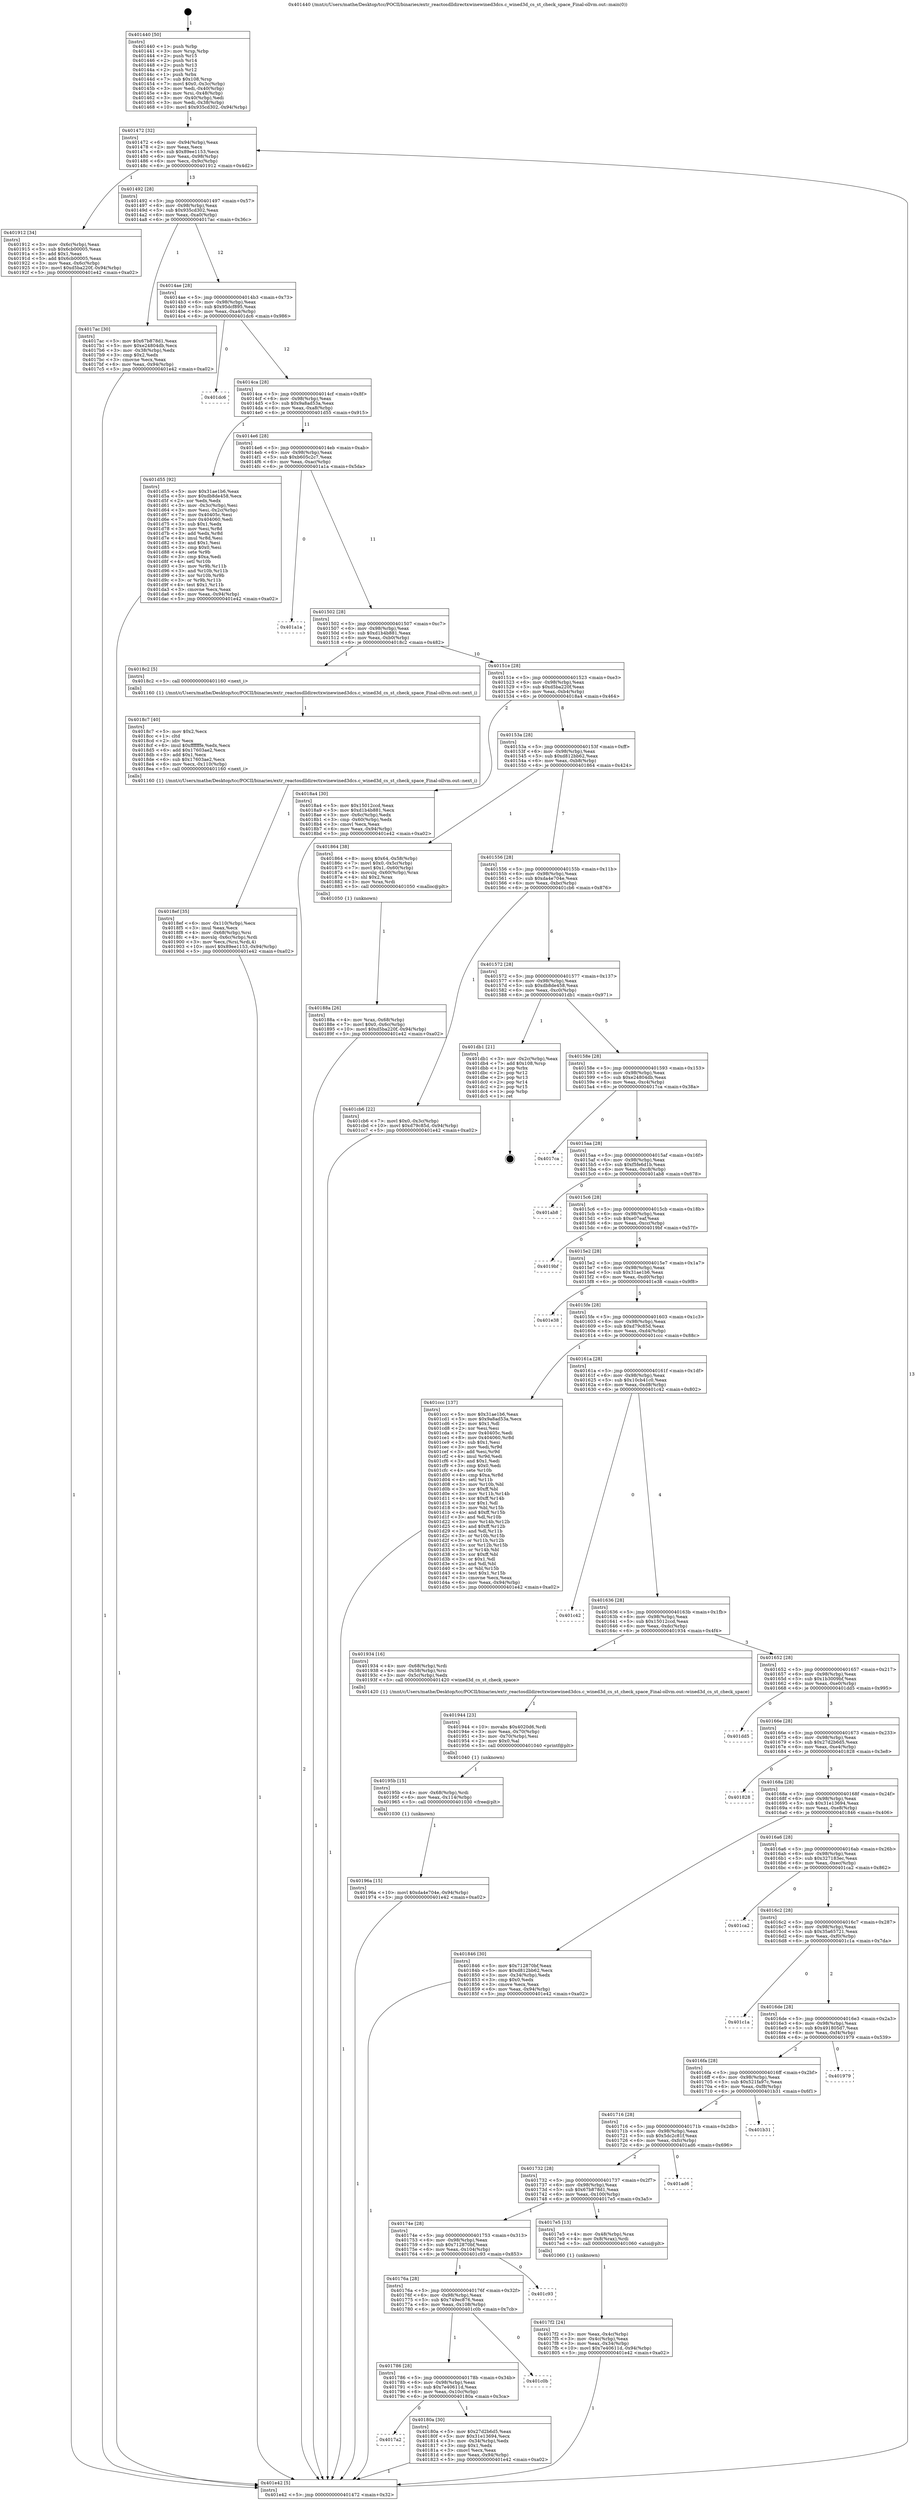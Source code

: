 digraph "0x401440" {
  label = "0x401440 (/mnt/c/Users/mathe/Desktop/tcc/POCII/binaries/extr_reactosdlldirectxwinewined3dcs.c_wined3d_cs_st_check_space_Final-ollvm.out::main(0))"
  labelloc = "t"
  node[shape=record]

  Entry [label="",width=0.3,height=0.3,shape=circle,fillcolor=black,style=filled]
  "0x401472" [label="{
     0x401472 [32]\l
     | [instrs]\l
     &nbsp;&nbsp;0x401472 \<+6\>: mov -0x94(%rbp),%eax\l
     &nbsp;&nbsp;0x401478 \<+2\>: mov %eax,%ecx\l
     &nbsp;&nbsp;0x40147a \<+6\>: sub $0x89ee1153,%ecx\l
     &nbsp;&nbsp;0x401480 \<+6\>: mov %eax,-0x98(%rbp)\l
     &nbsp;&nbsp;0x401486 \<+6\>: mov %ecx,-0x9c(%rbp)\l
     &nbsp;&nbsp;0x40148c \<+6\>: je 0000000000401912 \<main+0x4d2\>\l
  }"]
  "0x401912" [label="{
     0x401912 [34]\l
     | [instrs]\l
     &nbsp;&nbsp;0x401912 \<+3\>: mov -0x6c(%rbp),%eax\l
     &nbsp;&nbsp;0x401915 \<+5\>: sub $0x6cb00005,%eax\l
     &nbsp;&nbsp;0x40191a \<+3\>: add $0x1,%eax\l
     &nbsp;&nbsp;0x40191d \<+5\>: add $0x6cb00005,%eax\l
     &nbsp;&nbsp;0x401922 \<+3\>: mov %eax,-0x6c(%rbp)\l
     &nbsp;&nbsp;0x401925 \<+10\>: movl $0xd5ba220f,-0x94(%rbp)\l
     &nbsp;&nbsp;0x40192f \<+5\>: jmp 0000000000401e42 \<main+0xa02\>\l
  }"]
  "0x401492" [label="{
     0x401492 [28]\l
     | [instrs]\l
     &nbsp;&nbsp;0x401492 \<+5\>: jmp 0000000000401497 \<main+0x57\>\l
     &nbsp;&nbsp;0x401497 \<+6\>: mov -0x98(%rbp),%eax\l
     &nbsp;&nbsp;0x40149d \<+5\>: sub $0x935cd302,%eax\l
     &nbsp;&nbsp;0x4014a2 \<+6\>: mov %eax,-0xa0(%rbp)\l
     &nbsp;&nbsp;0x4014a8 \<+6\>: je 00000000004017ac \<main+0x36c\>\l
  }"]
  Exit [label="",width=0.3,height=0.3,shape=circle,fillcolor=black,style=filled,peripheries=2]
  "0x4017ac" [label="{
     0x4017ac [30]\l
     | [instrs]\l
     &nbsp;&nbsp;0x4017ac \<+5\>: mov $0x67b878d1,%eax\l
     &nbsp;&nbsp;0x4017b1 \<+5\>: mov $0xe24804db,%ecx\l
     &nbsp;&nbsp;0x4017b6 \<+3\>: mov -0x38(%rbp),%edx\l
     &nbsp;&nbsp;0x4017b9 \<+3\>: cmp $0x2,%edx\l
     &nbsp;&nbsp;0x4017bc \<+3\>: cmovne %ecx,%eax\l
     &nbsp;&nbsp;0x4017bf \<+6\>: mov %eax,-0x94(%rbp)\l
     &nbsp;&nbsp;0x4017c5 \<+5\>: jmp 0000000000401e42 \<main+0xa02\>\l
  }"]
  "0x4014ae" [label="{
     0x4014ae [28]\l
     | [instrs]\l
     &nbsp;&nbsp;0x4014ae \<+5\>: jmp 00000000004014b3 \<main+0x73\>\l
     &nbsp;&nbsp;0x4014b3 \<+6\>: mov -0x98(%rbp),%eax\l
     &nbsp;&nbsp;0x4014b9 \<+5\>: sub $0x95dcf895,%eax\l
     &nbsp;&nbsp;0x4014be \<+6\>: mov %eax,-0xa4(%rbp)\l
     &nbsp;&nbsp;0x4014c4 \<+6\>: je 0000000000401dc6 \<main+0x986\>\l
  }"]
  "0x401e42" [label="{
     0x401e42 [5]\l
     | [instrs]\l
     &nbsp;&nbsp;0x401e42 \<+5\>: jmp 0000000000401472 \<main+0x32\>\l
  }"]
  "0x401440" [label="{
     0x401440 [50]\l
     | [instrs]\l
     &nbsp;&nbsp;0x401440 \<+1\>: push %rbp\l
     &nbsp;&nbsp;0x401441 \<+3\>: mov %rsp,%rbp\l
     &nbsp;&nbsp;0x401444 \<+2\>: push %r15\l
     &nbsp;&nbsp;0x401446 \<+2\>: push %r14\l
     &nbsp;&nbsp;0x401448 \<+2\>: push %r13\l
     &nbsp;&nbsp;0x40144a \<+2\>: push %r12\l
     &nbsp;&nbsp;0x40144c \<+1\>: push %rbx\l
     &nbsp;&nbsp;0x40144d \<+7\>: sub $0x108,%rsp\l
     &nbsp;&nbsp;0x401454 \<+7\>: movl $0x0,-0x3c(%rbp)\l
     &nbsp;&nbsp;0x40145b \<+3\>: mov %edi,-0x40(%rbp)\l
     &nbsp;&nbsp;0x40145e \<+4\>: mov %rsi,-0x48(%rbp)\l
     &nbsp;&nbsp;0x401462 \<+3\>: mov -0x40(%rbp),%edi\l
     &nbsp;&nbsp;0x401465 \<+3\>: mov %edi,-0x38(%rbp)\l
     &nbsp;&nbsp;0x401468 \<+10\>: movl $0x935cd302,-0x94(%rbp)\l
  }"]
  "0x40196a" [label="{
     0x40196a [15]\l
     | [instrs]\l
     &nbsp;&nbsp;0x40196a \<+10\>: movl $0xda4e704e,-0x94(%rbp)\l
     &nbsp;&nbsp;0x401974 \<+5\>: jmp 0000000000401e42 \<main+0xa02\>\l
  }"]
  "0x401dc6" [label="{
     0x401dc6\l
  }", style=dashed]
  "0x4014ca" [label="{
     0x4014ca [28]\l
     | [instrs]\l
     &nbsp;&nbsp;0x4014ca \<+5\>: jmp 00000000004014cf \<main+0x8f\>\l
     &nbsp;&nbsp;0x4014cf \<+6\>: mov -0x98(%rbp),%eax\l
     &nbsp;&nbsp;0x4014d5 \<+5\>: sub $0x9a8ad53a,%eax\l
     &nbsp;&nbsp;0x4014da \<+6\>: mov %eax,-0xa8(%rbp)\l
     &nbsp;&nbsp;0x4014e0 \<+6\>: je 0000000000401d55 \<main+0x915\>\l
  }"]
  "0x40195b" [label="{
     0x40195b [15]\l
     | [instrs]\l
     &nbsp;&nbsp;0x40195b \<+4\>: mov -0x68(%rbp),%rdi\l
     &nbsp;&nbsp;0x40195f \<+6\>: mov %eax,-0x114(%rbp)\l
     &nbsp;&nbsp;0x401965 \<+5\>: call 0000000000401030 \<free@plt\>\l
     | [calls]\l
     &nbsp;&nbsp;0x401030 \{1\} (unknown)\l
  }"]
  "0x401d55" [label="{
     0x401d55 [92]\l
     | [instrs]\l
     &nbsp;&nbsp;0x401d55 \<+5\>: mov $0x31ae1b6,%eax\l
     &nbsp;&nbsp;0x401d5a \<+5\>: mov $0xdb8de458,%ecx\l
     &nbsp;&nbsp;0x401d5f \<+2\>: xor %edx,%edx\l
     &nbsp;&nbsp;0x401d61 \<+3\>: mov -0x3c(%rbp),%esi\l
     &nbsp;&nbsp;0x401d64 \<+3\>: mov %esi,-0x2c(%rbp)\l
     &nbsp;&nbsp;0x401d67 \<+7\>: mov 0x40405c,%esi\l
     &nbsp;&nbsp;0x401d6e \<+7\>: mov 0x404060,%edi\l
     &nbsp;&nbsp;0x401d75 \<+3\>: sub $0x1,%edx\l
     &nbsp;&nbsp;0x401d78 \<+3\>: mov %esi,%r8d\l
     &nbsp;&nbsp;0x401d7b \<+3\>: add %edx,%r8d\l
     &nbsp;&nbsp;0x401d7e \<+4\>: imul %r8d,%esi\l
     &nbsp;&nbsp;0x401d82 \<+3\>: and $0x1,%esi\l
     &nbsp;&nbsp;0x401d85 \<+3\>: cmp $0x0,%esi\l
     &nbsp;&nbsp;0x401d88 \<+4\>: sete %r9b\l
     &nbsp;&nbsp;0x401d8c \<+3\>: cmp $0xa,%edi\l
     &nbsp;&nbsp;0x401d8f \<+4\>: setl %r10b\l
     &nbsp;&nbsp;0x401d93 \<+3\>: mov %r9b,%r11b\l
     &nbsp;&nbsp;0x401d96 \<+3\>: and %r10b,%r11b\l
     &nbsp;&nbsp;0x401d99 \<+3\>: xor %r10b,%r9b\l
     &nbsp;&nbsp;0x401d9c \<+3\>: or %r9b,%r11b\l
     &nbsp;&nbsp;0x401d9f \<+4\>: test $0x1,%r11b\l
     &nbsp;&nbsp;0x401da3 \<+3\>: cmovne %ecx,%eax\l
     &nbsp;&nbsp;0x401da6 \<+6\>: mov %eax,-0x94(%rbp)\l
     &nbsp;&nbsp;0x401dac \<+5\>: jmp 0000000000401e42 \<main+0xa02\>\l
  }"]
  "0x4014e6" [label="{
     0x4014e6 [28]\l
     | [instrs]\l
     &nbsp;&nbsp;0x4014e6 \<+5\>: jmp 00000000004014eb \<main+0xab\>\l
     &nbsp;&nbsp;0x4014eb \<+6\>: mov -0x98(%rbp),%eax\l
     &nbsp;&nbsp;0x4014f1 \<+5\>: sub $0xb605c2c7,%eax\l
     &nbsp;&nbsp;0x4014f6 \<+6\>: mov %eax,-0xac(%rbp)\l
     &nbsp;&nbsp;0x4014fc \<+6\>: je 0000000000401a1a \<main+0x5da\>\l
  }"]
  "0x401944" [label="{
     0x401944 [23]\l
     | [instrs]\l
     &nbsp;&nbsp;0x401944 \<+10\>: movabs $0x4020d6,%rdi\l
     &nbsp;&nbsp;0x40194e \<+3\>: mov %eax,-0x70(%rbp)\l
     &nbsp;&nbsp;0x401951 \<+3\>: mov -0x70(%rbp),%esi\l
     &nbsp;&nbsp;0x401954 \<+2\>: mov $0x0,%al\l
     &nbsp;&nbsp;0x401956 \<+5\>: call 0000000000401040 \<printf@plt\>\l
     | [calls]\l
     &nbsp;&nbsp;0x401040 \{1\} (unknown)\l
  }"]
  "0x401a1a" [label="{
     0x401a1a\l
  }", style=dashed]
  "0x401502" [label="{
     0x401502 [28]\l
     | [instrs]\l
     &nbsp;&nbsp;0x401502 \<+5\>: jmp 0000000000401507 \<main+0xc7\>\l
     &nbsp;&nbsp;0x401507 \<+6\>: mov -0x98(%rbp),%eax\l
     &nbsp;&nbsp;0x40150d \<+5\>: sub $0xd1b4b881,%eax\l
     &nbsp;&nbsp;0x401512 \<+6\>: mov %eax,-0xb0(%rbp)\l
     &nbsp;&nbsp;0x401518 \<+6\>: je 00000000004018c2 \<main+0x482\>\l
  }"]
  "0x4018ef" [label="{
     0x4018ef [35]\l
     | [instrs]\l
     &nbsp;&nbsp;0x4018ef \<+6\>: mov -0x110(%rbp),%ecx\l
     &nbsp;&nbsp;0x4018f5 \<+3\>: imul %eax,%ecx\l
     &nbsp;&nbsp;0x4018f8 \<+4\>: mov -0x68(%rbp),%rsi\l
     &nbsp;&nbsp;0x4018fc \<+4\>: movslq -0x6c(%rbp),%rdi\l
     &nbsp;&nbsp;0x401900 \<+3\>: mov %ecx,(%rsi,%rdi,4)\l
     &nbsp;&nbsp;0x401903 \<+10\>: movl $0x89ee1153,-0x94(%rbp)\l
     &nbsp;&nbsp;0x40190d \<+5\>: jmp 0000000000401e42 \<main+0xa02\>\l
  }"]
  "0x4018c2" [label="{
     0x4018c2 [5]\l
     | [instrs]\l
     &nbsp;&nbsp;0x4018c2 \<+5\>: call 0000000000401160 \<next_i\>\l
     | [calls]\l
     &nbsp;&nbsp;0x401160 \{1\} (/mnt/c/Users/mathe/Desktop/tcc/POCII/binaries/extr_reactosdlldirectxwinewined3dcs.c_wined3d_cs_st_check_space_Final-ollvm.out::next_i)\l
  }"]
  "0x40151e" [label="{
     0x40151e [28]\l
     | [instrs]\l
     &nbsp;&nbsp;0x40151e \<+5\>: jmp 0000000000401523 \<main+0xe3\>\l
     &nbsp;&nbsp;0x401523 \<+6\>: mov -0x98(%rbp),%eax\l
     &nbsp;&nbsp;0x401529 \<+5\>: sub $0xd5ba220f,%eax\l
     &nbsp;&nbsp;0x40152e \<+6\>: mov %eax,-0xb4(%rbp)\l
     &nbsp;&nbsp;0x401534 \<+6\>: je 00000000004018a4 \<main+0x464\>\l
  }"]
  "0x4018c7" [label="{
     0x4018c7 [40]\l
     | [instrs]\l
     &nbsp;&nbsp;0x4018c7 \<+5\>: mov $0x2,%ecx\l
     &nbsp;&nbsp;0x4018cc \<+1\>: cltd\l
     &nbsp;&nbsp;0x4018cd \<+2\>: idiv %ecx\l
     &nbsp;&nbsp;0x4018cf \<+6\>: imul $0xfffffffe,%edx,%ecx\l
     &nbsp;&nbsp;0x4018d5 \<+6\>: add $0x17603ae2,%ecx\l
     &nbsp;&nbsp;0x4018db \<+3\>: add $0x1,%ecx\l
     &nbsp;&nbsp;0x4018de \<+6\>: sub $0x17603ae2,%ecx\l
     &nbsp;&nbsp;0x4018e4 \<+6\>: mov %ecx,-0x110(%rbp)\l
     &nbsp;&nbsp;0x4018ea \<+5\>: call 0000000000401160 \<next_i\>\l
     | [calls]\l
     &nbsp;&nbsp;0x401160 \{1\} (/mnt/c/Users/mathe/Desktop/tcc/POCII/binaries/extr_reactosdlldirectxwinewined3dcs.c_wined3d_cs_st_check_space_Final-ollvm.out::next_i)\l
  }"]
  "0x4018a4" [label="{
     0x4018a4 [30]\l
     | [instrs]\l
     &nbsp;&nbsp;0x4018a4 \<+5\>: mov $0x15012ccd,%eax\l
     &nbsp;&nbsp;0x4018a9 \<+5\>: mov $0xd1b4b881,%ecx\l
     &nbsp;&nbsp;0x4018ae \<+3\>: mov -0x6c(%rbp),%edx\l
     &nbsp;&nbsp;0x4018b1 \<+3\>: cmp -0x60(%rbp),%edx\l
     &nbsp;&nbsp;0x4018b4 \<+3\>: cmovl %ecx,%eax\l
     &nbsp;&nbsp;0x4018b7 \<+6\>: mov %eax,-0x94(%rbp)\l
     &nbsp;&nbsp;0x4018bd \<+5\>: jmp 0000000000401e42 \<main+0xa02\>\l
  }"]
  "0x40153a" [label="{
     0x40153a [28]\l
     | [instrs]\l
     &nbsp;&nbsp;0x40153a \<+5\>: jmp 000000000040153f \<main+0xff\>\l
     &nbsp;&nbsp;0x40153f \<+6\>: mov -0x98(%rbp),%eax\l
     &nbsp;&nbsp;0x401545 \<+5\>: sub $0xd812bb62,%eax\l
     &nbsp;&nbsp;0x40154a \<+6\>: mov %eax,-0xb8(%rbp)\l
     &nbsp;&nbsp;0x401550 \<+6\>: je 0000000000401864 \<main+0x424\>\l
  }"]
  "0x40188a" [label="{
     0x40188a [26]\l
     | [instrs]\l
     &nbsp;&nbsp;0x40188a \<+4\>: mov %rax,-0x68(%rbp)\l
     &nbsp;&nbsp;0x40188e \<+7\>: movl $0x0,-0x6c(%rbp)\l
     &nbsp;&nbsp;0x401895 \<+10\>: movl $0xd5ba220f,-0x94(%rbp)\l
     &nbsp;&nbsp;0x40189f \<+5\>: jmp 0000000000401e42 \<main+0xa02\>\l
  }"]
  "0x401864" [label="{
     0x401864 [38]\l
     | [instrs]\l
     &nbsp;&nbsp;0x401864 \<+8\>: movq $0x64,-0x58(%rbp)\l
     &nbsp;&nbsp;0x40186c \<+7\>: movl $0x0,-0x5c(%rbp)\l
     &nbsp;&nbsp;0x401873 \<+7\>: movl $0x1,-0x60(%rbp)\l
     &nbsp;&nbsp;0x40187a \<+4\>: movslq -0x60(%rbp),%rax\l
     &nbsp;&nbsp;0x40187e \<+4\>: shl $0x2,%rax\l
     &nbsp;&nbsp;0x401882 \<+3\>: mov %rax,%rdi\l
     &nbsp;&nbsp;0x401885 \<+5\>: call 0000000000401050 \<malloc@plt\>\l
     | [calls]\l
     &nbsp;&nbsp;0x401050 \{1\} (unknown)\l
  }"]
  "0x401556" [label="{
     0x401556 [28]\l
     | [instrs]\l
     &nbsp;&nbsp;0x401556 \<+5\>: jmp 000000000040155b \<main+0x11b\>\l
     &nbsp;&nbsp;0x40155b \<+6\>: mov -0x98(%rbp),%eax\l
     &nbsp;&nbsp;0x401561 \<+5\>: sub $0xda4e704e,%eax\l
     &nbsp;&nbsp;0x401566 \<+6\>: mov %eax,-0xbc(%rbp)\l
     &nbsp;&nbsp;0x40156c \<+6\>: je 0000000000401cb6 \<main+0x876\>\l
  }"]
  "0x4017a2" [label="{
     0x4017a2\l
  }", style=dashed]
  "0x401cb6" [label="{
     0x401cb6 [22]\l
     | [instrs]\l
     &nbsp;&nbsp;0x401cb6 \<+7\>: movl $0x0,-0x3c(%rbp)\l
     &nbsp;&nbsp;0x401cbd \<+10\>: movl $0xd79c85d,-0x94(%rbp)\l
     &nbsp;&nbsp;0x401cc7 \<+5\>: jmp 0000000000401e42 \<main+0xa02\>\l
  }"]
  "0x401572" [label="{
     0x401572 [28]\l
     | [instrs]\l
     &nbsp;&nbsp;0x401572 \<+5\>: jmp 0000000000401577 \<main+0x137\>\l
     &nbsp;&nbsp;0x401577 \<+6\>: mov -0x98(%rbp),%eax\l
     &nbsp;&nbsp;0x40157d \<+5\>: sub $0xdb8de458,%eax\l
     &nbsp;&nbsp;0x401582 \<+6\>: mov %eax,-0xc0(%rbp)\l
     &nbsp;&nbsp;0x401588 \<+6\>: je 0000000000401db1 \<main+0x971\>\l
  }"]
  "0x40180a" [label="{
     0x40180a [30]\l
     | [instrs]\l
     &nbsp;&nbsp;0x40180a \<+5\>: mov $0x27d2b6d5,%eax\l
     &nbsp;&nbsp;0x40180f \<+5\>: mov $0x31e13694,%ecx\l
     &nbsp;&nbsp;0x401814 \<+3\>: mov -0x34(%rbp),%edx\l
     &nbsp;&nbsp;0x401817 \<+3\>: cmp $0x1,%edx\l
     &nbsp;&nbsp;0x40181a \<+3\>: cmovl %ecx,%eax\l
     &nbsp;&nbsp;0x40181d \<+6\>: mov %eax,-0x94(%rbp)\l
     &nbsp;&nbsp;0x401823 \<+5\>: jmp 0000000000401e42 \<main+0xa02\>\l
  }"]
  "0x401db1" [label="{
     0x401db1 [21]\l
     | [instrs]\l
     &nbsp;&nbsp;0x401db1 \<+3\>: mov -0x2c(%rbp),%eax\l
     &nbsp;&nbsp;0x401db4 \<+7\>: add $0x108,%rsp\l
     &nbsp;&nbsp;0x401dbb \<+1\>: pop %rbx\l
     &nbsp;&nbsp;0x401dbc \<+2\>: pop %r12\l
     &nbsp;&nbsp;0x401dbe \<+2\>: pop %r13\l
     &nbsp;&nbsp;0x401dc0 \<+2\>: pop %r14\l
     &nbsp;&nbsp;0x401dc2 \<+2\>: pop %r15\l
     &nbsp;&nbsp;0x401dc4 \<+1\>: pop %rbp\l
     &nbsp;&nbsp;0x401dc5 \<+1\>: ret\l
  }"]
  "0x40158e" [label="{
     0x40158e [28]\l
     | [instrs]\l
     &nbsp;&nbsp;0x40158e \<+5\>: jmp 0000000000401593 \<main+0x153\>\l
     &nbsp;&nbsp;0x401593 \<+6\>: mov -0x98(%rbp),%eax\l
     &nbsp;&nbsp;0x401599 \<+5\>: sub $0xe24804db,%eax\l
     &nbsp;&nbsp;0x40159e \<+6\>: mov %eax,-0xc4(%rbp)\l
     &nbsp;&nbsp;0x4015a4 \<+6\>: je 00000000004017ca \<main+0x38a\>\l
  }"]
  "0x401786" [label="{
     0x401786 [28]\l
     | [instrs]\l
     &nbsp;&nbsp;0x401786 \<+5\>: jmp 000000000040178b \<main+0x34b\>\l
     &nbsp;&nbsp;0x40178b \<+6\>: mov -0x98(%rbp),%eax\l
     &nbsp;&nbsp;0x401791 \<+5\>: sub $0x7e40611d,%eax\l
     &nbsp;&nbsp;0x401796 \<+6\>: mov %eax,-0x10c(%rbp)\l
     &nbsp;&nbsp;0x40179c \<+6\>: je 000000000040180a \<main+0x3ca\>\l
  }"]
  "0x4017ca" [label="{
     0x4017ca\l
  }", style=dashed]
  "0x4015aa" [label="{
     0x4015aa [28]\l
     | [instrs]\l
     &nbsp;&nbsp;0x4015aa \<+5\>: jmp 00000000004015af \<main+0x16f\>\l
     &nbsp;&nbsp;0x4015af \<+6\>: mov -0x98(%rbp),%eax\l
     &nbsp;&nbsp;0x4015b5 \<+5\>: sub $0xf5fe6d1b,%eax\l
     &nbsp;&nbsp;0x4015ba \<+6\>: mov %eax,-0xc8(%rbp)\l
     &nbsp;&nbsp;0x4015c0 \<+6\>: je 0000000000401ab8 \<main+0x678\>\l
  }"]
  "0x401c0b" [label="{
     0x401c0b\l
  }", style=dashed]
  "0x401ab8" [label="{
     0x401ab8\l
  }", style=dashed]
  "0x4015c6" [label="{
     0x4015c6 [28]\l
     | [instrs]\l
     &nbsp;&nbsp;0x4015c6 \<+5\>: jmp 00000000004015cb \<main+0x18b\>\l
     &nbsp;&nbsp;0x4015cb \<+6\>: mov -0x98(%rbp),%eax\l
     &nbsp;&nbsp;0x4015d1 \<+5\>: sub $0xe07eaf,%eax\l
     &nbsp;&nbsp;0x4015d6 \<+6\>: mov %eax,-0xcc(%rbp)\l
     &nbsp;&nbsp;0x4015dc \<+6\>: je 00000000004019bf \<main+0x57f\>\l
  }"]
  "0x40176a" [label="{
     0x40176a [28]\l
     | [instrs]\l
     &nbsp;&nbsp;0x40176a \<+5\>: jmp 000000000040176f \<main+0x32f\>\l
     &nbsp;&nbsp;0x40176f \<+6\>: mov -0x98(%rbp),%eax\l
     &nbsp;&nbsp;0x401775 \<+5\>: sub $0x749ec876,%eax\l
     &nbsp;&nbsp;0x40177a \<+6\>: mov %eax,-0x108(%rbp)\l
     &nbsp;&nbsp;0x401780 \<+6\>: je 0000000000401c0b \<main+0x7cb\>\l
  }"]
  "0x4019bf" [label="{
     0x4019bf\l
  }", style=dashed]
  "0x4015e2" [label="{
     0x4015e2 [28]\l
     | [instrs]\l
     &nbsp;&nbsp;0x4015e2 \<+5\>: jmp 00000000004015e7 \<main+0x1a7\>\l
     &nbsp;&nbsp;0x4015e7 \<+6\>: mov -0x98(%rbp),%eax\l
     &nbsp;&nbsp;0x4015ed \<+5\>: sub $0x31ae1b6,%eax\l
     &nbsp;&nbsp;0x4015f2 \<+6\>: mov %eax,-0xd0(%rbp)\l
     &nbsp;&nbsp;0x4015f8 \<+6\>: je 0000000000401e38 \<main+0x9f8\>\l
  }"]
  "0x401c93" [label="{
     0x401c93\l
  }", style=dashed]
  "0x401e38" [label="{
     0x401e38\l
  }", style=dashed]
  "0x4015fe" [label="{
     0x4015fe [28]\l
     | [instrs]\l
     &nbsp;&nbsp;0x4015fe \<+5\>: jmp 0000000000401603 \<main+0x1c3\>\l
     &nbsp;&nbsp;0x401603 \<+6\>: mov -0x98(%rbp),%eax\l
     &nbsp;&nbsp;0x401609 \<+5\>: sub $0xd79c85d,%eax\l
     &nbsp;&nbsp;0x40160e \<+6\>: mov %eax,-0xd4(%rbp)\l
     &nbsp;&nbsp;0x401614 \<+6\>: je 0000000000401ccc \<main+0x88c\>\l
  }"]
  "0x4017f2" [label="{
     0x4017f2 [24]\l
     | [instrs]\l
     &nbsp;&nbsp;0x4017f2 \<+3\>: mov %eax,-0x4c(%rbp)\l
     &nbsp;&nbsp;0x4017f5 \<+3\>: mov -0x4c(%rbp),%eax\l
     &nbsp;&nbsp;0x4017f8 \<+3\>: mov %eax,-0x34(%rbp)\l
     &nbsp;&nbsp;0x4017fb \<+10\>: movl $0x7e40611d,-0x94(%rbp)\l
     &nbsp;&nbsp;0x401805 \<+5\>: jmp 0000000000401e42 \<main+0xa02\>\l
  }"]
  "0x401ccc" [label="{
     0x401ccc [137]\l
     | [instrs]\l
     &nbsp;&nbsp;0x401ccc \<+5\>: mov $0x31ae1b6,%eax\l
     &nbsp;&nbsp;0x401cd1 \<+5\>: mov $0x9a8ad53a,%ecx\l
     &nbsp;&nbsp;0x401cd6 \<+2\>: mov $0x1,%dl\l
     &nbsp;&nbsp;0x401cd8 \<+2\>: xor %esi,%esi\l
     &nbsp;&nbsp;0x401cda \<+7\>: mov 0x40405c,%edi\l
     &nbsp;&nbsp;0x401ce1 \<+8\>: mov 0x404060,%r8d\l
     &nbsp;&nbsp;0x401ce9 \<+3\>: sub $0x1,%esi\l
     &nbsp;&nbsp;0x401cec \<+3\>: mov %edi,%r9d\l
     &nbsp;&nbsp;0x401cef \<+3\>: add %esi,%r9d\l
     &nbsp;&nbsp;0x401cf2 \<+4\>: imul %r9d,%edi\l
     &nbsp;&nbsp;0x401cf6 \<+3\>: and $0x1,%edi\l
     &nbsp;&nbsp;0x401cf9 \<+3\>: cmp $0x0,%edi\l
     &nbsp;&nbsp;0x401cfc \<+4\>: sete %r10b\l
     &nbsp;&nbsp;0x401d00 \<+4\>: cmp $0xa,%r8d\l
     &nbsp;&nbsp;0x401d04 \<+4\>: setl %r11b\l
     &nbsp;&nbsp;0x401d08 \<+3\>: mov %r10b,%bl\l
     &nbsp;&nbsp;0x401d0b \<+3\>: xor $0xff,%bl\l
     &nbsp;&nbsp;0x401d0e \<+3\>: mov %r11b,%r14b\l
     &nbsp;&nbsp;0x401d11 \<+4\>: xor $0xff,%r14b\l
     &nbsp;&nbsp;0x401d15 \<+3\>: xor $0x1,%dl\l
     &nbsp;&nbsp;0x401d18 \<+3\>: mov %bl,%r15b\l
     &nbsp;&nbsp;0x401d1b \<+4\>: and $0xff,%r15b\l
     &nbsp;&nbsp;0x401d1f \<+3\>: and %dl,%r10b\l
     &nbsp;&nbsp;0x401d22 \<+3\>: mov %r14b,%r12b\l
     &nbsp;&nbsp;0x401d25 \<+4\>: and $0xff,%r12b\l
     &nbsp;&nbsp;0x401d29 \<+3\>: and %dl,%r11b\l
     &nbsp;&nbsp;0x401d2c \<+3\>: or %r10b,%r15b\l
     &nbsp;&nbsp;0x401d2f \<+3\>: or %r11b,%r12b\l
     &nbsp;&nbsp;0x401d32 \<+3\>: xor %r12b,%r15b\l
     &nbsp;&nbsp;0x401d35 \<+3\>: or %r14b,%bl\l
     &nbsp;&nbsp;0x401d38 \<+3\>: xor $0xff,%bl\l
     &nbsp;&nbsp;0x401d3b \<+3\>: or $0x1,%dl\l
     &nbsp;&nbsp;0x401d3e \<+2\>: and %dl,%bl\l
     &nbsp;&nbsp;0x401d40 \<+3\>: or %bl,%r15b\l
     &nbsp;&nbsp;0x401d43 \<+4\>: test $0x1,%r15b\l
     &nbsp;&nbsp;0x401d47 \<+3\>: cmovne %ecx,%eax\l
     &nbsp;&nbsp;0x401d4a \<+6\>: mov %eax,-0x94(%rbp)\l
     &nbsp;&nbsp;0x401d50 \<+5\>: jmp 0000000000401e42 \<main+0xa02\>\l
  }"]
  "0x40161a" [label="{
     0x40161a [28]\l
     | [instrs]\l
     &nbsp;&nbsp;0x40161a \<+5\>: jmp 000000000040161f \<main+0x1df\>\l
     &nbsp;&nbsp;0x40161f \<+6\>: mov -0x98(%rbp),%eax\l
     &nbsp;&nbsp;0x401625 \<+5\>: sub $0x10cb41c0,%eax\l
     &nbsp;&nbsp;0x40162a \<+6\>: mov %eax,-0xd8(%rbp)\l
     &nbsp;&nbsp;0x401630 \<+6\>: je 0000000000401c42 \<main+0x802\>\l
  }"]
  "0x40174e" [label="{
     0x40174e [28]\l
     | [instrs]\l
     &nbsp;&nbsp;0x40174e \<+5\>: jmp 0000000000401753 \<main+0x313\>\l
     &nbsp;&nbsp;0x401753 \<+6\>: mov -0x98(%rbp),%eax\l
     &nbsp;&nbsp;0x401759 \<+5\>: sub $0x712870bf,%eax\l
     &nbsp;&nbsp;0x40175e \<+6\>: mov %eax,-0x104(%rbp)\l
     &nbsp;&nbsp;0x401764 \<+6\>: je 0000000000401c93 \<main+0x853\>\l
  }"]
  "0x401c42" [label="{
     0x401c42\l
  }", style=dashed]
  "0x401636" [label="{
     0x401636 [28]\l
     | [instrs]\l
     &nbsp;&nbsp;0x401636 \<+5\>: jmp 000000000040163b \<main+0x1fb\>\l
     &nbsp;&nbsp;0x40163b \<+6\>: mov -0x98(%rbp),%eax\l
     &nbsp;&nbsp;0x401641 \<+5\>: sub $0x15012ccd,%eax\l
     &nbsp;&nbsp;0x401646 \<+6\>: mov %eax,-0xdc(%rbp)\l
     &nbsp;&nbsp;0x40164c \<+6\>: je 0000000000401934 \<main+0x4f4\>\l
  }"]
  "0x4017e5" [label="{
     0x4017e5 [13]\l
     | [instrs]\l
     &nbsp;&nbsp;0x4017e5 \<+4\>: mov -0x48(%rbp),%rax\l
     &nbsp;&nbsp;0x4017e9 \<+4\>: mov 0x8(%rax),%rdi\l
     &nbsp;&nbsp;0x4017ed \<+5\>: call 0000000000401060 \<atoi@plt\>\l
     | [calls]\l
     &nbsp;&nbsp;0x401060 \{1\} (unknown)\l
  }"]
  "0x401934" [label="{
     0x401934 [16]\l
     | [instrs]\l
     &nbsp;&nbsp;0x401934 \<+4\>: mov -0x68(%rbp),%rdi\l
     &nbsp;&nbsp;0x401938 \<+4\>: mov -0x58(%rbp),%rsi\l
     &nbsp;&nbsp;0x40193c \<+3\>: mov -0x5c(%rbp),%edx\l
     &nbsp;&nbsp;0x40193f \<+5\>: call 0000000000401420 \<wined3d_cs_st_check_space\>\l
     | [calls]\l
     &nbsp;&nbsp;0x401420 \{1\} (/mnt/c/Users/mathe/Desktop/tcc/POCII/binaries/extr_reactosdlldirectxwinewined3dcs.c_wined3d_cs_st_check_space_Final-ollvm.out::wined3d_cs_st_check_space)\l
  }"]
  "0x401652" [label="{
     0x401652 [28]\l
     | [instrs]\l
     &nbsp;&nbsp;0x401652 \<+5\>: jmp 0000000000401657 \<main+0x217\>\l
     &nbsp;&nbsp;0x401657 \<+6\>: mov -0x98(%rbp),%eax\l
     &nbsp;&nbsp;0x40165d \<+5\>: sub $0x1b3009bf,%eax\l
     &nbsp;&nbsp;0x401662 \<+6\>: mov %eax,-0xe0(%rbp)\l
     &nbsp;&nbsp;0x401668 \<+6\>: je 0000000000401dd5 \<main+0x995\>\l
  }"]
  "0x401732" [label="{
     0x401732 [28]\l
     | [instrs]\l
     &nbsp;&nbsp;0x401732 \<+5\>: jmp 0000000000401737 \<main+0x2f7\>\l
     &nbsp;&nbsp;0x401737 \<+6\>: mov -0x98(%rbp),%eax\l
     &nbsp;&nbsp;0x40173d \<+5\>: sub $0x67b878d1,%eax\l
     &nbsp;&nbsp;0x401742 \<+6\>: mov %eax,-0x100(%rbp)\l
     &nbsp;&nbsp;0x401748 \<+6\>: je 00000000004017e5 \<main+0x3a5\>\l
  }"]
  "0x401dd5" [label="{
     0x401dd5\l
  }", style=dashed]
  "0x40166e" [label="{
     0x40166e [28]\l
     | [instrs]\l
     &nbsp;&nbsp;0x40166e \<+5\>: jmp 0000000000401673 \<main+0x233\>\l
     &nbsp;&nbsp;0x401673 \<+6\>: mov -0x98(%rbp),%eax\l
     &nbsp;&nbsp;0x401679 \<+5\>: sub $0x27d2b6d5,%eax\l
     &nbsp;&nbsp;0x40167e \<+6\>: mov %eax,-0xe4(%rbp)\l
     &nbsp;&nbsp;0x401684 \<+6\>: je 0000000000401828 \<main+0x3e8\>\l
  }"]
  "0x401ad6" [label="{
     0x401ad6\l
  }", style=dashed]
  "0x401828" [label="{
     0x401828\l
  }", style=dashed]
  "0x40168a" [label="{
     0x40168a [28]\l
     | [instrs]\l
     &nbsp;&nbsp;0x40168a \<+5\>: jmp 000000000040168f \<main+0x24f\>\l
     &nbsp;&nbsp;0x40168f \<+6\>: mov -0x98(%rbp),%eax\l
     &nbsp;&nbsp;0x401695 \<+5\>: sub $0x31e13694,%eax\l
     &nbsp;&nbsp;0x40169a \<+6\>: mov %eax,-0xe8(%rbp)\l
     &nbsp;&nbsp;0x4016a0 \<+6\>: je 0000000000401846 \<main+0x406\>\l
  }"]
  "0x401716" [label="{
     0x401716 [28]\l
     | [instrs]\l
     &nbsp;&nbsp;0x401716 \<+5\>: jmp 000000000040171b \<main+0x2db\>\l
     &nbsp;&nbsp;0x40171b \<+6\>: mov -0x98(%rbp),%eax\l
     &nbsp;&nbsp;0x401721 \<+5\>: sub $0x5dc2c81f,%eax\l
     &nbsp;&nbsp;0x401726 \<+6\>: mov %eax,-0xfc(%rbp)\l
     &nbsp;&nbsp;0x40172c \<+6\>: je 0000000000401ad6 \<main+0x696\>\l
  }"]
  "0x401846" [label="{
     0x401846 [30]\l
     | [instrs]\l
     &nbsp;&nbsp;0x401846 \<+5\>: mov $0x712870bf,%eax\l
     &nbsp;&nbsp;0x40184b \<+5\>: mov $0xd812bb62,%ecx\l
     &nbsp;&nbsp;0x401850 \<+3\>: mov -0x34(%rbp),%edx\l
     &nbsp;&nbsp;0x401853 \<+3\>: cmp $0x0,%edx\l
     &nbsp;&nbsp;0x401856 \<+3\>: cmove %ecx,%eax\l
     &nbsp;&nbsp;0x401859 \<+6\>: mov %eax,-0x94(%rbp)\l
     &nbsp;&nbsp;0x40185f \<+5\>: jmp 0000000000401e42 \<main+0xa02\>\l
  }"]
  "0x4016a6" [label="{
     0x4016a6 [28]\l
     | [instrs]\l
     &nbsp;&nbsp;0x4016a6 \<+5\>: jmp 00000000004016ab \<main+0x26b\>\l
     &nbsp;&nbsp;0x4016ab \<+6\>: mov -0x98(%rbp),%eax\l
     &nbsp;&nbsp;0x4016b1 \<+5\>: sub $0x327183ec,%eax\l
     &nbsp;&nbsp;0x4016b6 \<+6\>: mov %eax,-0xec(%rbp)\l
     &nbsp;&nbsp;0x4016bc \<+6\>: je 0000000000401ca2 \<main+0x862\>\l
  }"]
  "0x401b31" [label="{
     0x401b31\l
  }", style=dashed]
  "0x401ca2" [label="{
     0x401ca2\l
  }", style=dashed]
  "0x4016c2" [label="{
     0x4016c2 [28]\l
     | [instrs]\l
     &nbsp;&nbsp;0x4016c2 \<+5\>: jmp 00000000004016c7 \<main+0x287\>\l
     &nbsp;&nbsp;0x4016c7 \<+6\>: mov -0x98(%rbp),%eax\l
     &nbsp;&nbsp;0x4016cd \<+5\>: sub $0x35a65721,%eax\l
     &nbsp;&nbsp;0x4016d2 \<+6\>: mov %eax,-0xf0(%rbp)\l
     &nbsp;&nbsp;0x4016d8 \<+6\>: je 0000000000401c1a \<main+0x7da\>\l
  }"]
  "0x4016fa" [label="{
     0x4016fa [28]\l
     | [instrs]\l
     &nbsp;&nbsp;0x4016fa \<+5\>: jmp 00000000004016ff \<main+0x2bf\>\l
     &nbsp;&nbsp;0x4016ff \<+6\>: mov -0x98(%rbp),%eax\l
     &nbsp;&nbsp;0x401705 \<+5\>: sub $0x521fa97c,%eax\l
     &nbsp;&nbsp;0x40170a \<+6\>: mov %eax,-0xf8(%rbp)\l
     &nbsp;&nbsp;0x401710 \<+6\>: je 0000000000401b31 \<main+0x6f1\>\l
  }"]
  "0x401c1a" [label="{
     0x401c1a\l
  }", style=dashed]
  "0x4016de" [label="{
     0x4016de [28]\l
     | [instrs]\l
     &nbsp;&nbsp;0x4016de \<+5\>: jmp 00000000004016e3 \<main+0x2a3\>\l
     &nbsp;&nbsp;0x4016e3 \<+6\>: mov -0x98(%rbp),%eax\l
     &nbsp;&nbsp;0x4016e9 \<+5\>: sub $0x491805d7,%eax\l
     &nbsp;&nbsp;0x4016ee \<+6\>: mov %eax,-0xf4(%rbp)\l
     &nbsp;&nbsp;0x4016f4 \<+6\>: je 0000000000401979 \<main+0x539\>\l
  }"]
  "0x401979" [label="{
     0x401979\l
  }", style=dashed]
  Entry -> "0x401440" [label=" 1"]
  "0x401472" -> "0x401912" [label=" 1"]
  "0x401472" -> "0x401492" [label=" 13"]
  "0x401db1" -> Exit [label=" 1"]
  "0x401492" -> "0x4017ac" [label=" 1"]
  "0x401492" -> "0x4014ae" [label=" 12"]
  "0x4017ac" -> "0x401e42" [label=" 1"]
  "0x401440" -> "0x401472" [label=" 1"]
  "0x401e42" -> "0x401472" [label=" 13"]
  "0x401d55" -> "0x401e42" [label=" 1"]
  "0x4014ae" -> "0x401dc6" [label=" 0"]
  "0x4014ae" -> "0x4014ca" [label=" 12"]
  "0x401ccc" -> "0x401e42" [label=" 1"]
  "0x4014ca" -> "0x401d55" [label=" 1"]
  "0x4014ca" -> "0x4014e6" [label=" 11"]
  "0x401cb6" -> "0x401e42" [label=" 1"]
  "0x4014e6" -> "0x401a1a" [label=" 0"]
  "0x4014e6" -> "0x401502" [label=" 11"]
  "0x40196a" -> "0x401e42" [label=" 1"]
  "0x401502" -> "0x4018c2" [label=" 1"]
  "0x401502" -> "0x40151e" [label=" 10"]
  "0x40195b" -> "0x40196a" [label=" 1"]
  "0x40151e" -> "0x4018a4" [label=" 2"]
  "0x40151e" -> "0x40153a" [label=" 8"]
  "0x401944" -> "0x40195b" [label=" 1"]
  "0x40153a" -> "0x401864" [label=" 1"]
  "0x40153a" -> "0x401556" [label=" 7"]
  "0x401934" -> "0x401944" [label=" 1"]
  "0x401556" -> "0x401cb6" [label=" 1"]
  "0x401556" -> "0x401572" [label=" 6"]
  "0x401912" -> "0x401e42" [label=" 1"]
  "0x401572" -> "0x401db1" [label=" 1"]
  "0x401572" -> "0x40158e" [label=" 5"]
  "0x4018ef" -> "0x401e42" [label=" 1"]
  "0x40158e" -> "0x4017ca" [label=" 0"]
  "0x40158e" -> "0x4015aa" [label=" 5"]
  "0x4018c2" -> "0x4018c7" [label=" 1"]
  "0x4015aa" -> "0x401ab8" [label=" 0"]
  "0x4015aa" -> "0x4015c6" [label=" 5"]
  "0x4018a4" -> "0x401e42" [label=" 2"]
  "0x4015c6" -> "0x4019bf" [label=" 0"]
  "0x4015c6" -> "0x4015e2" [label=" 5"]
  "0x401864" -> "0x40188a" [label=" 1"]
  "0x4015e2" -> "0x401e38" [label=" 0"]
  "0x4015e2" -> "0x4015fe" [label=" 5"]
  "0x401846" -> "0x401e42" [label=" 1"]
  "0x4015fe" -> "0x401ccc" [label=" 1"]
  "0x4015fe" -> "0x40161a" [label=" 4"]
  "0x401786" -> "0x4017a2" [label=" 0"]
  "0x40161a" -> "0x401c42" [label=" 0"]
  "0x40161a" -> "0x401636" [label=" 4"]
  "0x401786" -> "0x40180a" [label=" 1"]
  "0x401636" -> "0x401934" [label=" 1"]
  "0x401636" -> "0x401652" [label=" 3"]
  "0x4018c7" -> "0x4018ef" [label=" 1"]
  "0x401652" -> "0x401dd5" [label=" 0"]
  "0x401652" -> "0x40166e" [label=" 3"]
  "0x40176a" -> "0x401c0b" [label=" 0"]
  "0x40166e" -> "0x401828" [label=" 0"]
  "0x40166e" -> "0x40168a" [label=" 3"]
  "0x40188a" -> "0x401e42" [label=" 1"]
  "0x40168a" -> "0x401846" [label=" 1"]
  "0x40168a" -> "0x4016a6" [label=" 2"]
  "0x40174e" -> "0x401c93" [label=" 0"]
  "0x4016a6" -> "0x401ca2" [label=" 0"]
  "0x4016a6" -> "0x4016c2" [label=" 2"]
  "0x40180a" -> "0x401e42" [label=" 1"]
  "0x4016c2" -> "0x401c1a" [label=" 0"]
  "0x4016c2" -> "0x4016de" [label=" 2"]
  "0x4017e5" -> "0x4017f2" [label=" 1"]
  "0x4016de" -> "0x401979" [label=" 0"]
  "0x4016de" -> "0x4016fa" [label=" 2"]
  "0x4017f2" -> "0x401e42" [label=" 1"]
  "0x4016fa" -> "0x401b31" [label=" 0"]
  "0x4016fa" -> "0x401716" [label=" 2"]
  "0x40174e" -> "0x40176a" [label=" 1"]
  "0x401716" -> "0x401ad6" [label=" 0"]
  "0x401716" -> "0x401732" [label=" 2"]
  "0x40176a" -> "0x401786" [label=" 1"]
  "0x401732" -> "0x4017e5" [label=" 1"]
  "0x401732" -> "0x40174e" [label=" 1"]
}
